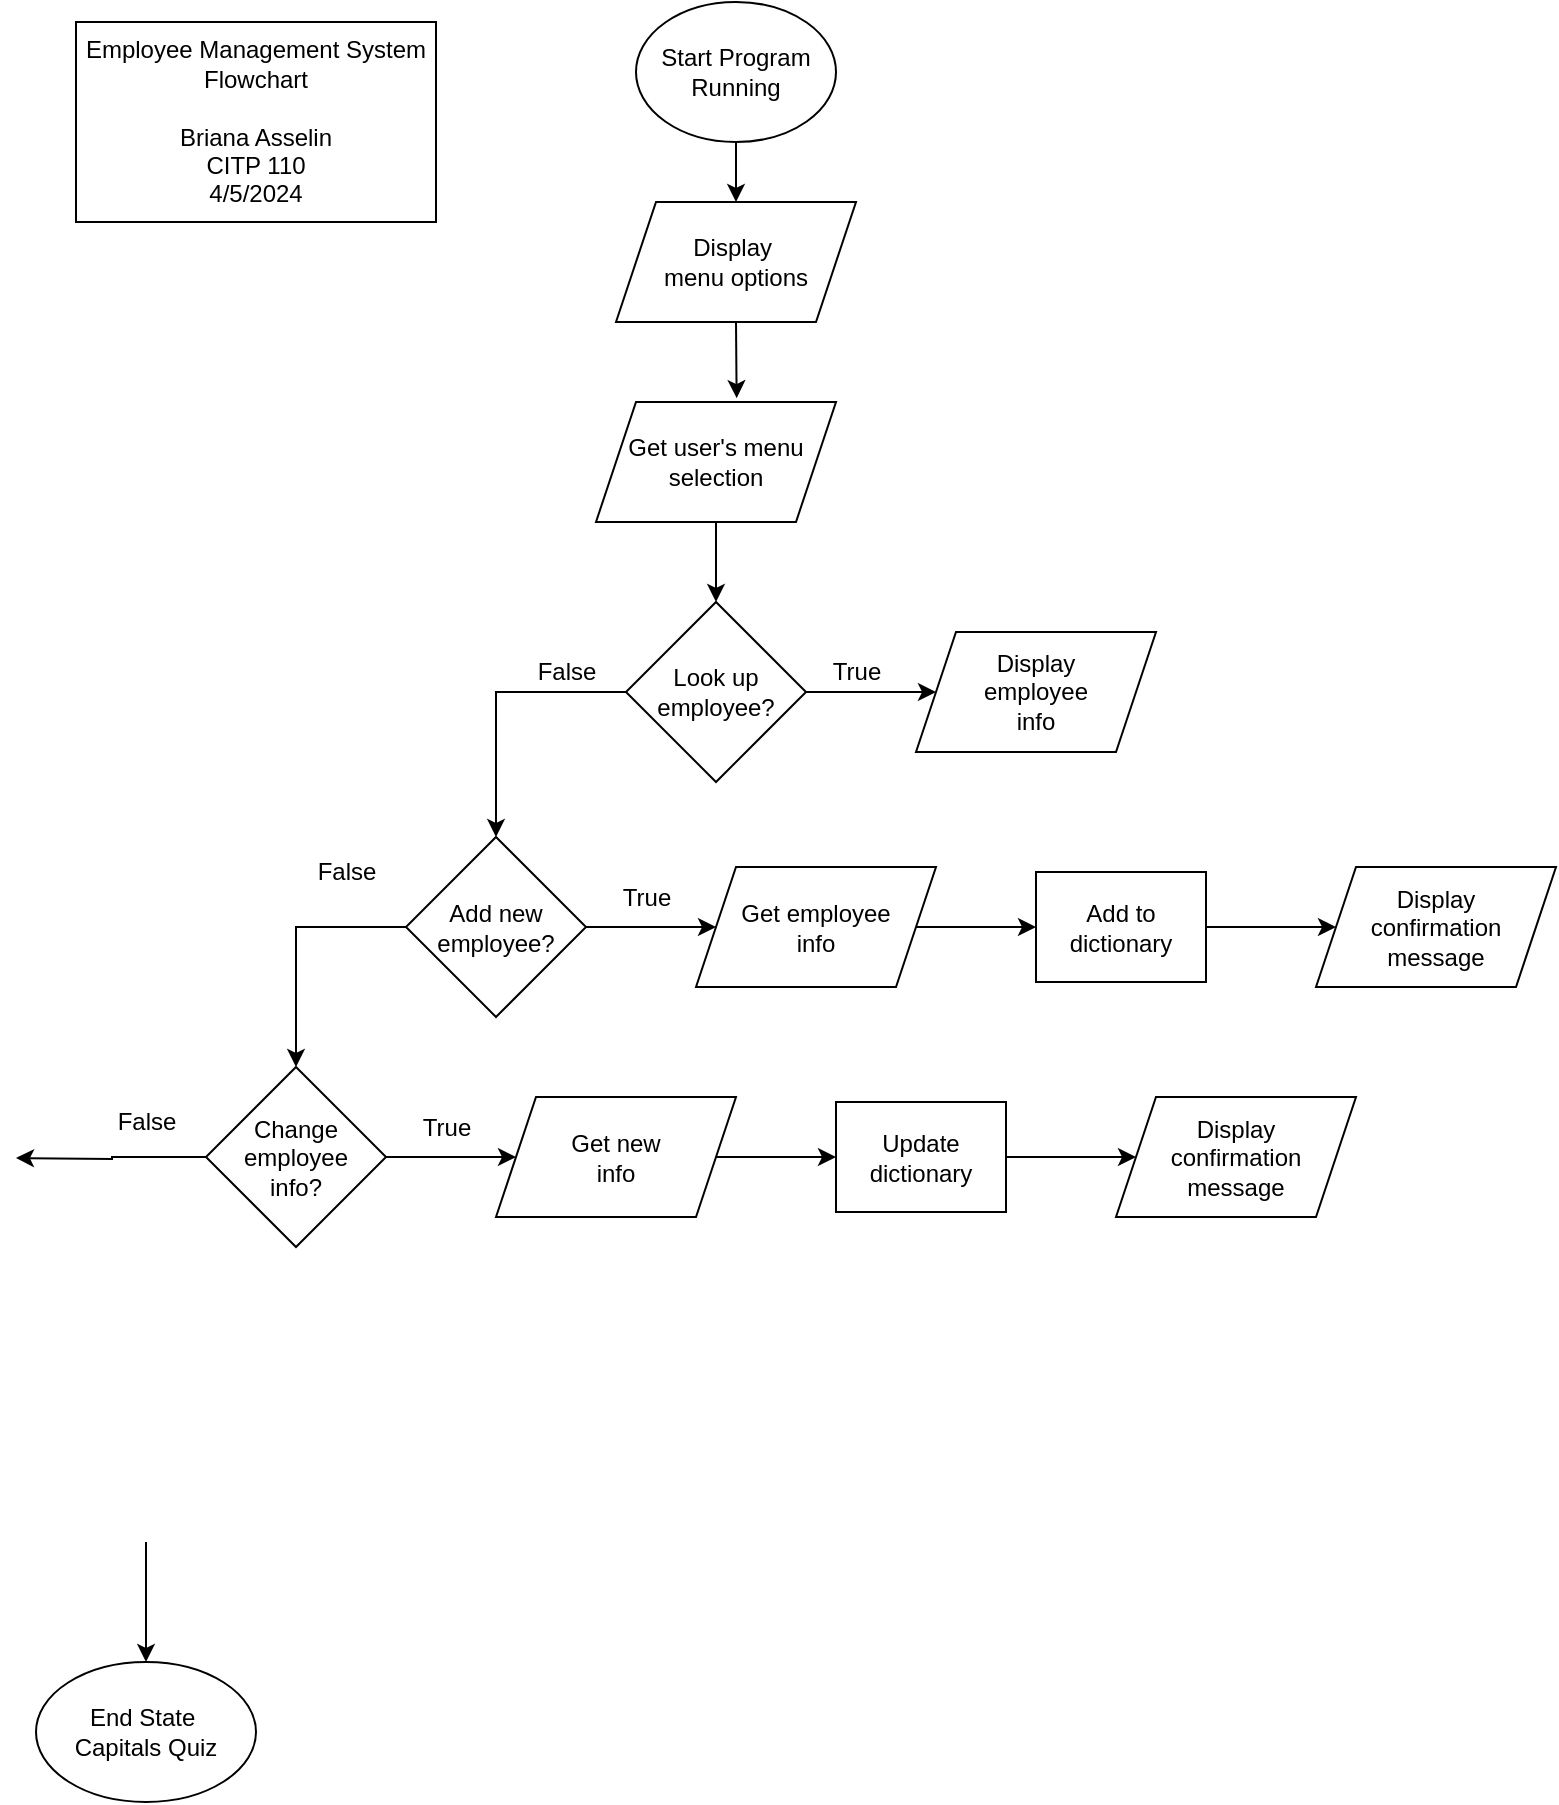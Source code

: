 <mxfile version="24.2.2" type="github">
  <diagram id="C5RBs43oDa-KdzZeNtuy" name="Page-1">
    <mxGraphModel dx="1039" dy="568" grid="1" gridSize="10" guides="1" tooltips="1" connect="1" arrows="1" fold="1" page="1" pageScale="1" pageWidth="827" pageHeight="1169" math="0" shadow="0">
      <root>
        <mxCell id="WIyWlLk6GJQsqaUBKTNV-0" />
        <mxCell id="WIyWlLk6GJQsqaUBKTNV-1" parent="WIyWlLk6GJQsqaUBKTNV-0" />
        <mxCell id="VcVRGUTHm5neMzCTnZ2S-0" value="Start Program Running" style="ellipse;whiteSpace=wrap;html=1;" vertex="1" parent="WIyWlLk6GJQsqaUBKTNV-1">
          <mxGeometry x="450" y="40" width="100" height="70" as="geometry" />
        </mxCell>
        <mxCell id="VcVRGUTHm5neMzCTnZ2S-1" value="" style="endArrow=classic;html=1;rounded=0;exitX=0.5;exitY=1;exitDx=0;exitDy=0;" edge="1" parent="WIyWlLk6GJQsqaUBKTNV-1" source="VcVRGUTHm5neMzCTnZ2S-0" target="VcVRGUTHm5neMzCTnZ2S-3">
          <mxGeometry width="50" height="50" relative="1" as="geometry">
            <mxPoint x="500" y="370" as="sourcePoint" />
            <mxPoint x="500" y="140" as="targetPoint" />
          </mxGeometry>
        </mxCell>
        <mxCell id="VcVRGUTHm5neMzCTnZ2S-2" value="End State&amp;nbsp;&lt;div&gt;Capitals Quiz&lt;/div&gt;" style="ellipse;whiteSpace=wrap;html=1;" vertex="1" parent="WIyWlLk6GJQsqaUBKTNV-1">
          <mxGeometry x="150" y="870" width="110" height="70" as="geometry" />
        </mxCell>
        <mxCell id="VcVRGUTHm5neMzCTnZ2S-3" value="Display&amp;nbsp;&lt;div&gt;menu options&lt;/div&gt;" style="shape=parallelogram;perimeter=parallelogramPerimeter;whiteSpace=wrap;html=1;fixedSize=1;" vertex="1" parent="WIyWlLk6GJQsqaUBKTNV-1">
          <mxGeometry x="440" y="140" width="120" height="60" as="geometry" />
        </mxCell>
        <mxCell id="VcVRGUTHm5neMzCTnZ2S-6" value="Get user&#39;s menu selection" style="shape=parallelogram;perimeter=parallelogramPerimeter;whiteSpace=wrap;html=1;fixedSize=1;" vertex="1" parent="WIyWlLk6GJQsqaUBKTNV-1">
          <mxGeometry x="430" y="240" width="120" height="60" as="geometry" />
        </mxCell>
        <mxCell id="VcVRGUTHm5neMzCTnZ2S-7" value="" style="endArrow=classic;html=1;rounded=0;entryX=0.586;entryY=-0.032;entryDx=0;entryDy=0;exitX=0.5;exitY=1;exitDx=0;exitDy=0;entryPerimeter=0;" edge="1" parent="WIyWlLk6GJQsqaUBKTNV-1" source="VcVRGUTHm5neMzCTnZ2S-3" target="VcVRGUTHm5neMzCTnZ2S-6">
          <mxGeometry width="50" height="50" relative="1" as="geometry">
            <mxPoint x="490" y="200" as="sourcePoint" />
            <mxPoint x="610" y="350" as="targetPoint" />
          </mxGeometry>
        </mxCell>
        <mxCell id="VcVRGUTHm5neMzCTnZ2S-8" value="" style="edgeStyle=orthogonalEdgeStyle;rounded=0;orthogonalLoop=1;jettySize=auto;html=1;entryX=0;entryY=0.5;entryDx=0;entryDy=0;" edge="1" parent="WIyWlLk6GJQsqaUBKTNV-1" source="VcVRGUTHm5neMzCTnZ2S-10" target="VcVRGUTHm5neMzCTnZ2S-28">
          <mxGeometry relative="1" as="geometry">
            <mxPoint x="590" y="385" as="targetPoint" />
          </mxGeometry>
        </mxCell>
        <mxCell id="VcVRGUTHm5neMzCTnZ2S-9" value="" style="edgeStyle=orthogonalEdgeStyle;rounded=0;orthogonalLoop=1;jettySize=auto;html=1;entryX=0.5;entryY=0;entryDx=0;entryDy=0;" edge="1" parent="WIyWlLk6GJQsqaUBKTNV-1" source="VcVRGUTHm5neMzCTnZ2S-10" target="VcVRGUTHm5neMzCTnZ2S-35">
          <mxGeometry relative="1" as="geometry">
            <mxPoint x="380" y="385" as="targetPoint" />
          </mxGeometry>
        </mxCell>
        <mxCell id="VcVRGUTHm5neMzCTnZ2S-10" value="Look up employee?" style="rhombus;whiteSpace=wrap;html=1;" vertex="1" parent="WIyWlLk6GJQsqaUBKTNV-1">
          <mxGeometry x="445" y="340" width="90" height="90" as="geometry" />
        </mxCell>
        <mxCell id="VcVRGUTHm5neMzCTnZ2S-11" value="True" style="text;html=1;align=center;verticalAlign=middle;resizable=0;points=[];autosize=1;strokeColor=none;fillColor=none;" vertex="1" parent="WIyWlLk6GJQsqaUBKTNV-1">
          <mxGeometry x="535" y="360" width="50" height="30" as="geometry" />
        </mxCell>
        <mxCell id="VcVRGUTHm5neMzCTnZ2S-12" value="False" style="text;html=1;align=center;verticalAlign=middle;resizable=0;points=[];autosize=1;strokeColor=none;fillColor=none;" vertex="1" parent="WIyWlLk6GJQsqaUBKTNV-1">
          <mxGeometry x="390" y="360" width="50" height="30" as="geometry" />
        </mxCell>
        <mxCell id="VcVRGUTHm5neMzCTnZ2S-13" value="" style="endArrow=classic;html=1;rounded=0;exitX=0.5;exitY=1;exitDx=0;exitDy=0;entryX=0.5;entryY=0;entryDx=0;entryDy=0;" edge="1" parent="WIyWlLk6GJQsqaUBKTNV-1" source="VcVRGUTHm5neMzCTnZ2S-6" target="VcVRGUTHm5neMzCTnZ2S-10">
          <mxGeometry width="50" height="50" relative="1" as="geometry">
            <mxPoint x="500" y="570" as="sourcePoint" />
            <mxPoint x="550" y="520" as="targetPoint" />
          </mxGeometry>
        </mxCell>
        <mxCell id="VcVRGUTHm5neMzCTnZ2S-23" value="" style="endArrow=classic;html=1;rounded=0;exitX=0.5;exitY=1;exitDx=0;exitDy=0;entryX=0.5;entryY=0;entryDx=0;entryDy=0;" edge="1" parent="WIyWlLk6GJQsqaUBKTNV-1" target="VcVRGUTHm5neMzCTnZ2S-2">
          <mxGeometry width="50" height="50" relative="1" as="geometry">
            <mxPoint x="205" y="810" as="sourcePoint" />
            <mxPoint x="290" y="810" as="targetPoint" />
          </mxGeometry>
        </mxCell>
        <mxCell id="VcVRGUTHm5neMzCTnZ2S-26" value="Employee Management System&lt;div&gt;Flowchart&lt;div&gt;&lt;br&gt;&lt;/div&gt;&lt;div&gt;Briana Asselin&lt;/div&gt;&lt;div&gt;CITP 110&lt;/div&gt;&lt;/div&gt;&lt;div&gt;4/5/2024&lt;/div&gt;" style="rounded=0;whiteSpace=wrap;html=1;" vertex="1" parent="WIyWlLk6GJQsqaUBKTNV-1">
          <mxGeometry x="170" y="50" width="180" height="100" as="geometry" />
        </mxCell>
        <mxCell id="VcVRGUTHm5neMzCTnZ2S-28" value="Display&lt;div&gt;employee&lt;/div&gt;&lt;div&gt;info&lt;/div&gt;" style="shape=parallelogram;perimeter=parallelogramPerimeter;whiteSpace=wrap;html=1;fixedSize=1;" vertex="1" parent="WIyWlLk6GJQsqaUBKTNV-1">
          <mxGeometry x="590" y="355" width="120" height="60" as="geometry" />
        </mxCell>
        <mxCell id="VcVRGUTHm5neMzCTnZ2S-33" value="" style="edgeStyle=orthogonalEdgeStyle;rounded=0;orthogonalLoop=1;jettySize=auto;html=1;entryX=0;entryY=0.5;entryDx=0;entryDy=0;" edge="1" parent="WIyWlLk6GJQsqaUBKTNV-1" source="VcVRGUTHm5neMzCTnZ2S-35" target="VcVRGUTHm5neMzCTnZ2S-40">
          <mxGeometry relative="1" as="geometry">
            <mxPoint x="450" y="450" as="targetPoint" />
          </mxGeometry>
        </mxCell>
        <mxCell id="VcVRGUTHm5neMzCTnZ2S-34" value="" style="edgeStyle=orthogonalEdgeStyle;rounded=0;orthogonalLoop=1;jettySize=auto;html=1;entryX=0.5;entryY=0;entryDx=0;entryDy=0;" edge="1" parent="WIyWlLk6GJQsqaUBKTNV-1" source="VcVRGUTHm5neMzCTnZ2S-35" target="VcVRGUTHm5neMzCTnZ2S-46">
          <mxGeometry relative="1" as="geometry">
            <mxPoint x="280" y="570" as="targetPoint" />
          </mxGeometry>
        </mxCell>
        <mxCell id="VcVRGUTHm5neMzCTnZ2S-35" value="Add&amp;nbsp;&lt;span style=&quot;background-color: initial;&quot;&gt;new&lt;/span&gt;&lt;div&gt;employee?&lt;/div&gt;" style="rhombus;whiteSpace=wrap;html=1;" vertex="1" parent="WIyWlLk6GJQsqaUBKTNV-1">
          <mxGeometry x="335" y="457.5" width="90" height="90" as="geometry" />
        </mxCell>
        <mxCell id="VcVRGUTHm5neMzCTnZ2S-36" value="True" style="text;html=1;align=center;verticalAlign=middle;resizable=0;points=[];autosize=1;strokeColor=none;fillColor=none;" vertex="1" parent="WIyWlLk6GJQsqaUBKTNV-1">
          <mxGeometry x="430" y="472.5" width="50" height="30" as="geometry" />
        </mxCell>
        <mxCell id="VcVRGUTHm5neMzCTnZ2S-37" value="False" style="text;html=1;align=center;verticalAlign=middle;resizable=0;points=[];autosize=1;strokeColor=none;fillColor=none;" vertex="1" parent="WIyWlLk6GJQsqaUBKTNV-1">
          <mxGeometry x="280" y="460" width="50" height="30" as="geometry" />
        </mxCell>
        <mxCell id="VcVRGUTHm5neMzCTnZ2S-38" value="Display&lt;div&gt;confirmation&lt;/div&gt;&lt;div&gt;message&lt;/div&gt;" style="shape=parallelogram;perimeter=parallelogramPerimeter;whiteSpace=wrap;html=1;fixedSize=1;" vertex="1" parent="WIyWlLk6GJQsqaUBKTNV-1">
          <mxGeometry x="790" y="472.5" width="120" height="60" as="geometry" />
        </mxCell>
        <mxCell id="VcVRGUTHm5neMzCTnZ2S-39" value="Add to&lt;div&gt;dictionary&lt;/div&gt;" style="rounded=0;whiteSpace=wrap;html=1;" vertex="1" parent="WIyWlLk6GJQsqaUBKTNV-1">
          <mxGeometry x="650" y="475" width="85" height="55" as="geometry" />
        </mxCell>
        <mxCell id="VcVRGUTHm5neMzCTnZ2S-40" value="Get employee&lt;div&gt;info&lt;/div&gt;" style="shape=parallelogram;perimeter=parallelogramPerimeter;whiteSpace=wrap;html=1;fixedSize=1;" vertex="1" parent="WIyWlLk6GJQsqaUBKTNV-1">
          <mxGeometry x="480" y="472.5" width="120" height="60" as="geometry" />
        </mxCell>
        <mxCell id="VcVRGUTHm5neMzCTnZ2S-42" value="" style="endArrow=classic;html=1;rounded=0;exitX=1;exitY=0.5;exitDx=0;exitDy=0;entryX=0;entryY=0.5;entryDx=0;entryDy=0;" edge="1" parent="WIyWlLk6GJQsqaUBKTNV-1" source="VcVRGUTHm5neMzCTnZ2S-40" target="VcVRGUTHm5neMzCTnZ2S-39">
          <mxGeometry width="50" height="50" relative="1" as="geometry">
            <mxPoint x="390" y="520" as="sourcePoint" />
            <mxPoint x="620" y="580" as="targetPoint" />
          </mxGeometry>
        </mxCell>
        <mxCell id="VcVRGUTHm5neMzCTnZ2S-43" value="" style="endArrow=classic;html=1;rounded=0;exitX=1;exitY=0.5;exitDx=0;exitDy=0;entryX=0;entryY=0.5;entryDx=0;entryDy=0;" edge="1" parent="WIyWlLk6GJQsqaUBKTNV-1" source="VcVRGUTHm5neMzCTnZ2S-39" target="VcVRGUTHm5neMzCTnZ2S-38">
          <mxGeometry width="50" height="50" relative="1" as="geometry">
            <mxPoint x="600" y="513" as="sourcePoint" />
            <mxPoint x="660" y="513" as="targetPoint" />
          </mxGeometry>
        </mxCell>
        <mxCell id="VcVRGUTHm5neMzCTnZ2S-44" value="" style="edgeStyle=orthogonalEdgeStyle;rounded=0;orthogonalLoop=1;jettySize=auto;html=1;entryX=0;entryY=0.5;entryDx=0;entryDy=0;" edge="1" parent="WIyWlLk6GJQsqaUBKTNV-1" source="VcVRGUTHm5neMzCTnZ2S-46" target="VcVRGUTHm5neMzCTnZ2S-51">
          <mxGeometry relative="1" as="geometry">
            <mxPoint x="350" y="565" as="targetPoint" />
          </mxGeometry>
        </mxCell>
        <mxCell id="VcVRGUTHm5neMzCTnZ2S-45" value="" style="edgeStyle=orthogonalEdgeStyle;rounded=0;orthogonalLoop=1;jettySize=auto;html=1;" edge="1" parent="WIyWlLk6GJQsqaUBKTNV-1" source="VcVRGUTHm5neMzCTnZ2S-46">
          <mxGeometry relative="1" as="geometry">
            <mxPoint x="140" y="618" as="targetPoint" />
          </mxGeometry>
        </mxCell>
        <mxCell id="VcVRGUTHm5neMzCTnZ2S-46" value="Change&lt;div&gt;employee&lt;/div&gt;&lt;div&gt;info?&lt;/div&gt;" style="rhombus;whiteSpace=wrap;html=1;" vertex="1" parent="WIyWlLk6GJQsqaUBKTNV-1">
          <mxGeometry x="235" y="572.5" width="90" height="90" as="geometry" />
        </mxCell>
        <mxCell id="VcVRGUTHm5neMzCTnZ2S-47" value="True" style="text;html=1;align=center;verticalAlign=middle;resizable=0;points=[];autosize=1;strokeColor=none;fillColor=none;" vertex="1" parent="WIyWlLk6GJQsqaUBKTNV-1">
          <mxGeometry x="330" y="587.5" width="50" height="30" as="geometry" />
        </mxCell>
        <mxCell id="VcVRGUTHm5neMzCTnZ2S-48" value="False" style="text;html=1;align=center;verticalAlign=middle;resizable=0;points=[];autosize=1;strokeColor=none;fillColor=none;" vertex="1" parent="WIyWlLk6GJQsqaUBKTNV-1">
          <mxGeometry x="180" y="585" width="50" height="30" as="geometry" />
        </mxCell>
        <mxCell id="VcVRGUTHm5neMzCTnZ2S-49" value="Display&lt;div&gt;confirmation&lt;/div&gt;&lt;div&gt;message&lt;/div&gt;" style="shape=parallelogram;perimeter=parallelogramPerimeter;whiteSpace=wrap;html=1;fixedSize=1;" vertex="1" parent="WIyWlLk6GJQsqaUBKTNV-1">
          <mxGeometry x="690" y="587.5" width="120" height="60" as="geometry" />
        </mxCell>
        <mxCell id="VcVRGUTHm5neMzCTnZ2S-50" value="&lt;div&gt;Update&lt;/div&gt;&lt;div&gt;dictionary&lt;/div&gt;" style="rounded=0;whiteSpace=wrap;html=1;" vertex="1" parent="WIyWlLk6GJQsqaUBKTNV-1">
          <mxGeometry x="550" y="590" width="85" height="55" as="geometry" />
        </mxCell>
        <mxCell id="VcVRGUTHm5neMzCTnZ2S-51" value="Get new&lt;div&gt;info&lt;/div&gt;" style="shape=parallelogram;perimeter=parallelogramPerimeter;whiteSpace=wrap;html=1;fixedSize=1;" vertex="1" parent="WIyWlLk6GJQsqaUBKTNV-1">
          <mxGeometry x="380" y="587.5" width="120" height="60" as="geometry" />
        </mxCell>
        <mxCell id="VcVRGUTHm5neMzCTnZ2S-52" value="" style="endArrow=classic;html=1;rounded=0;exitX=1;exitY=0.5;exitDx=0;exitDy=0;entryX=0;entryY=0.5;entryDx=0;entryDy=0;" edge="1" parent="WIyWlLk6GJQsqaUBKTNV-1" source="VcVRGUTHm5neMzCTnZ2S-51" target="VcVRGUTHm5neMzCTnZ2S-50">
          <mxGeometry width="50" height="50" relative="1" as="geometry">
            <mxPoint x="290" y="635" as="sourcePoint" />
            <mxPoint x="520" y="695" as="targetPoint" />
          </mxGeometry>
        </mxCell>
        <mxCell id="VcVRGUTHm5neMzCTnZ2S-53" value="" style="endArrow=classic;html=1;rounded=0;exitX=1;exitY=0.5;exitDx=0;exitDy=0;entryX=0;entryY=0.5;entryDx=0;entryDy=0;" edge="1" parent="WIyWlLk6GJQsqaUBKTNV-1" source="VcVRGUTHm5neMzCTnZ2S-50" target="VcVRGUTHm5neMzCTnZ2S-49">
          <mxGeometry width="50" height="50" relative="1" as="geometry">
            <mxPoint x="500" y="628" as="sourcePoint" />
            <mxPoint x="560" y="628" as="targetPoint" />
          </mxGeometry>
        </mxCell>
      </root>
    </mxGraphModel>
  </diagram>
</mxfile>
